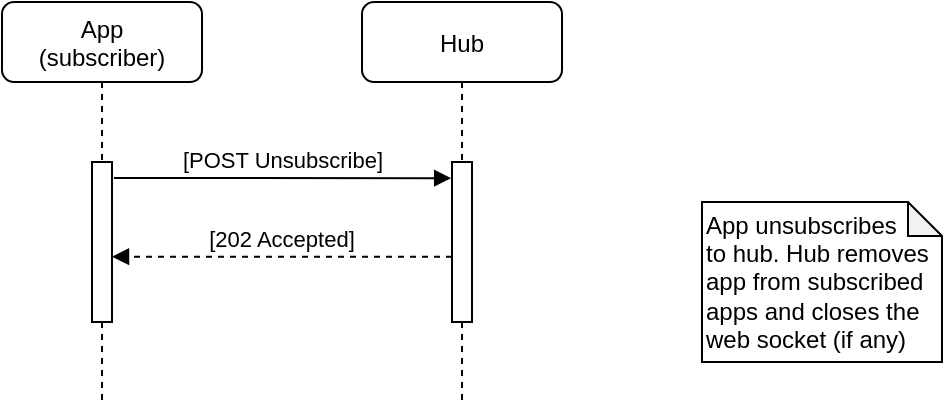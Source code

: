 <mxfile type="device" version="13.7.9"><diagram id="kgpKYQtTHZ0yAKxKKP6v" name="Page-1"><mxGraphModel shadow="0" math="0" pageHeight="1100" pageWidth="850" pageScale="1" page="1" fold="1" arrows="1" connect="1" tooltips="1" guides="1" gridSize="10" grid="1" dy="960" dx="1718"><root><mxCell id="0"/><mxCell id="1" parent="0"/><mxCell id="3nuBFxr9cyL0pnOWT2aG-1" value="App&#10;(subscriber)" parent="1" vertex="1" style="shape=umlLifeline;perimeter=lifelinePerimeter;container=1;collapsible=0;recursiveResize=0;rounded=1;shadow=0;strokeWidth=1;"><mxGeometry as="geometry" height="200" width="100" y="80" x="160"/></mxCell><mxCell id="3nuBFxr9cyL0pnOWT2aG-2" value="" parent="3nuBFxr9cyL0pnOWT2aG-1" vertex="1" style="points=[];perimeter=orthogonalPerimeter;rounded=0;shadow=0;strokeWidth=1;"><mxGeometry as="geometry" height="80" width="10" y="80" x="45"/></mxCell><mxCell id="3nuBFxr9cyL0pnOWT2aG-5" value="Hub" parent="1" vertex="1" style="shape=umlLifeline;perimeter=lifelinePerimeter;container=1;collapsible=0;recursiveResize=0;rounded=1;shadow=0;strokeWidth=1;"><mxGeometry as="geometry" height="200" width="100" y="80" x="340"/></mxCell><mxCell id="3nuBFxr9cyL0pnOWT2aG-6" value="" parent="3nuBFxr9cyL0pnOWT2aG-5" vertex="1" style="points=[];perimeter=orthogonalPerimeter;rounded=0;shadow=0;strokeWidth=1;"><mxGeometry as="geometry" height="80" width="10" y="80" x="45"/></mxCell><mxCell id="3nuBFxr9cyL0pnOWT2aG-8" value="[POST Unsubscribe]" parent="1" style="verticalAlign=bottom;endArrow=block;entryX=-0.04;entryY=0.101;shadow=0;strokeWidth=1;exitX=1.1;exitY=0.1;exitDx=0;exitDy=0;exitPerimeter=0;entryDx=0;entryDy=0;entryPerimeter=0;" edge="1" target="3nuBFxr9cyL0pnOWT2aG-6" source="3nuBFxr9cyL0pnOWT2aG-2"><mxGeometry as="geometry" relative="1"><mxPoint as="sourcePoint" y="160" x="315"/></mxGeometry></mxCell><mxCell id="3nuBFxr9cyL0pnOWT2aG-9" value="[202 Accepted]" parent="1" style="verticalAlign=bottom;endArrow=block;shadow=0;strokeWidth=1;fontSize=11;dashed=1;entryX=1;entryY=0.265;entryDx=0;entryDy=0;entryPerimeter=0;" edge="1"><mxGeometry as="geometry" relative="1"><mxPoint as="sourcePoint" y="207.35" x="385"/><mxPoint as="targetPoint" y="207.35" x="215"/><mxPoint as="offset"/></mxGeometry></mxCell><mxCell id="dIY0lXZBSIcsDhcMPA9w-8" value="App unsubscribes &lt;br&gt;to hub. Hub removes app from subscribed apps and closes the web socket (if any)" parent="1" vertex="1" style="shape=note;whiteSpace=wrap;html=1;backgroundOutline=1;darkOpacity=0.05;rounded=1;align=left;size=17;"><mxGeometry as="geometry" height="80" width="120" y="180" x="510"/></mxCell></root></mxGraphModel></diagram></mxfile>
